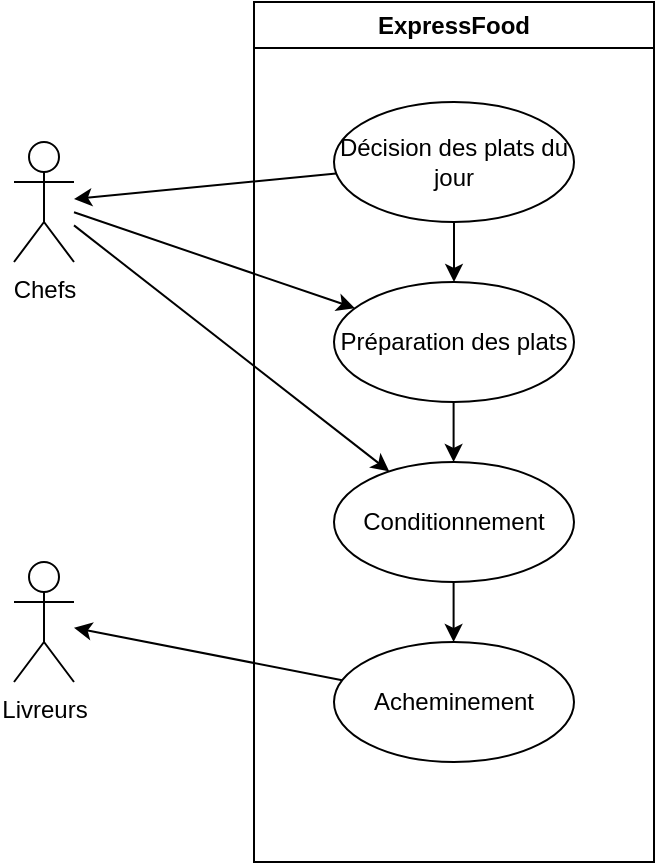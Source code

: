 <mxfile version="24.2.1" type="google">
  <diagram name="Page-1" id="zFivP7Q1W1kaPouB1FP-">
    <mxGraphModel grid="1" page="1" gridSize="10" guides="1" tooltips="1" connect="1" arrows="1" fold="1" pageScale="1" pageWidth="827" pageHeight="1169" math="0" shadow="0">
      <root>
        <mxCell id="0" />
        <mxCell id="1" parent="0" />
        <mxCell id="zT2eKqaUpdN-mMis6bii-1" value="Livreurs" style="shape=umlActor;verticalLabelPosition=bottom;verticalAlign=top;html=1;outlineConnect=0;" vertex="1" parent="1">
          <mxGeometry x="130" y="360" width="30" height="60" as="geometry" />
        </mxCell>
        <mxCell id="zT2eKqaUpdN-mMis6bii-2" value="Chefs" style="shape=umlActor;verticalLabelPosition=bottom;verticalAlign=top;html=1;outlineConnect=0;" vertex="1" parent="1">
          <mxGeometry x="130" y="150" width="30" height="60" as="geometry" />
        </mxCell>
        <mxCell id="zT2eKqaUpdN-mMis6bii-5" value="ExpressFood" style="swimlane;whiteSpace=wrap;html=1;" vertex="1" parent="1">
          <mxGeometry x="250" y="80" width="200" height="430" as="geometry" />
        </mxCell>
        <mxCell id="-C5H-mNY8YNuSjXsCCsb-2" value="Décision des plats du jour" style="ellipse;whiteSpace=wrap;html=1;" vertex="1" parent="zT2eKqaUpdN-mMis6bii-5">
          <mxGeometry x="40" y="50" width="120" height="60" as="geometry" />
        </mxCell>
        <mxCell id="-C5H-mNY8YNuSjXsCCsb-3" value="Préparation des plats" style="ellipse;whiteSpace=wrap;html=1;" vertex="1" parent="zT2eKqaUpdN-mMis6bii-5">
          <mxGeometry x="40" y="140" width="120" height="60" as="geometry" />
        </mxCell>
        <mxCell id="-C5H-mNY8YNuSjXsCCsb-4" value="Conditionnement" style="ellipse;whiteSpace=wrap;html=1;" vertex="1" parent="zT2eKqaUpdN-mMis6bii-5">
          <mxGeometry x="40" y="230" width="120" height="60" as="geometry" />
        </mxCell>
        <mxCell id="-C5H-mNY8YNuSjXsCCsb-5" value="Acheminement" style="ellipse;whiteSpace=wrap;html=1;" vertex="1" parent="zT2eKqaUpdN-mMis6bii-5">
          <mxGeometry x="40" y="320" width="120" height="60" as="geometry" />
        </mxCell>
        <mxCell id="-C5H-mNY8YNuSjXsCCsb-6" value="" style="endArrow=classic;html=1;rounded=0;exitX=0.5;exitY=1;exitDx=0;exitDy=0;entryX=0.5;entryY=0;entryDx=0;entryDy=0;" edge="1" parent="zT2eKqaUpdN-mMis6bii-5" source="-C5H-mNY8YNuSjXsCCsb-2" target="-C5H-mNY8YNuSjXsCCsb-3">
          <mxGeometry width="50" height="50" relative="1" as="geometry">
            <mxPoint x="140" y="330" as="sourcePoint" />
            <mxPoint x="190" y="280" as="targetPoint" />
          </mxGeometry>
        </mxCell>
        <mxCell id="-C5H-mNY8YNuSjXsCCsb-7" value="" style="endArrow=classic;html=1;rounded=0;exitX=0.5;exitY=1;exitDx=0;exitDy=0;entryX=0.5;entryY=0;entryDx=0;entryDy=0;" edge="1" parent="zT2eKqaUpdN-mMis6bii-5">
          <mxGeometry width="50" height="50" relative="1" as="geometry">
            <mxPoint x="99.8" y="200" as="sourcePoint" />
            <mxPoint x="99.8" y="230" as="targetPoint" />
          </mxGeometry>
        </mxCell>
        <mxCell id="-C5H-mNY8YNuSjXsCCsb-8" value="" style="endArrow=classic;html=1;rounded=0;exitX=0.5;exitY=1;exitDx=0;exitDy=0;entryX=0.5;entryY=0;entryDx=0;entryDy=0;" edge="1" parent="zT2eKqaUpdN-mMis6bii-5">
          <mxGeometry width="50" height="50" relative="1" as="geometry">
            <mxPoint x="99.8" y="290" as="sourcePoint" />
            <mxPoint x="99.8" y="320" as="targetPoint" />
          </mxGeometry>
        </mxCell>
        <mxCell id="-C5H-mNY8YNuSjXsCCsb-9" value="" style="endArrow=classic;html=1;rounded=0;" edge="1" parent="1" source="zT2eKqaUpdN-mMis6bii-2" target="-C5H-mNY8YNuSjXsCCsb-3">
          <mxGeometry width="50" height="50" relative="1" as="geometry">
            <mxPoint x="560" y="420" as="sourcePoint" />
            <mxPoint x="610" y="370" as="targetPoint" />
          </mxGeometry>
        </mxCell>
        <mxCell id="-C5H-mNY8YNuSjXsCCsb-10" value="" style="endArrow=classic;html=1;rounded=0;" edge="1" parent="1" source="zT2eKqaUpdN-mMis6bii-2" target="-C5H-mNY8YNuSjXsCCsb-4">
          <mxGeometry width="50" height="50" relative="1" as="geometry">
            <mxPoint x="560" y="420" as="sourcePoint" />
            <mxPoint x="610" y="370" as="targetPoint" />
          </mxGeometry>
        </mxCell>
        <mxCell id="-C5H-mNY8YNuSjXsCCsb-11" value="" style="endArrow=classic;html=1;rounded=0;" edge="1" parent="1" source="-C5H-mNY8YNuSjXsCCsb-2" target="zT2eKqaUpdN-mMis6bii-2">
          <mxGeometry width="50" height="50" relative="1" as="geometry">
            <mxPoint x="560" y="420" as="sourcePoint" />
            <mxPoint x="610" y="370" as="targetPoint" />
          </mxGeometry>
        </mxCell>
        <mxCell id="-C5H-mNY8YNuSjXsCCsb-12" value="" style="endArrow=classic;html=1;rounded=0;" edge="1" parent="1" source="-C5H-mNY8YNuSjXsCCsb-5" target="zT2eKqaUpdN-mMis6bii-1">
          <mxGeometry width="50" height="50" relative="1" as="geometry">
            <mxPoint x="560" y="420" as="sourcePoint" />
            <mxPoint x="610" y="370" as="targetPoint" />
          </mxGeometry>
        </mxCell>
      </root>
    </mxGraphModel>
  </diagram>
</mxfile>
